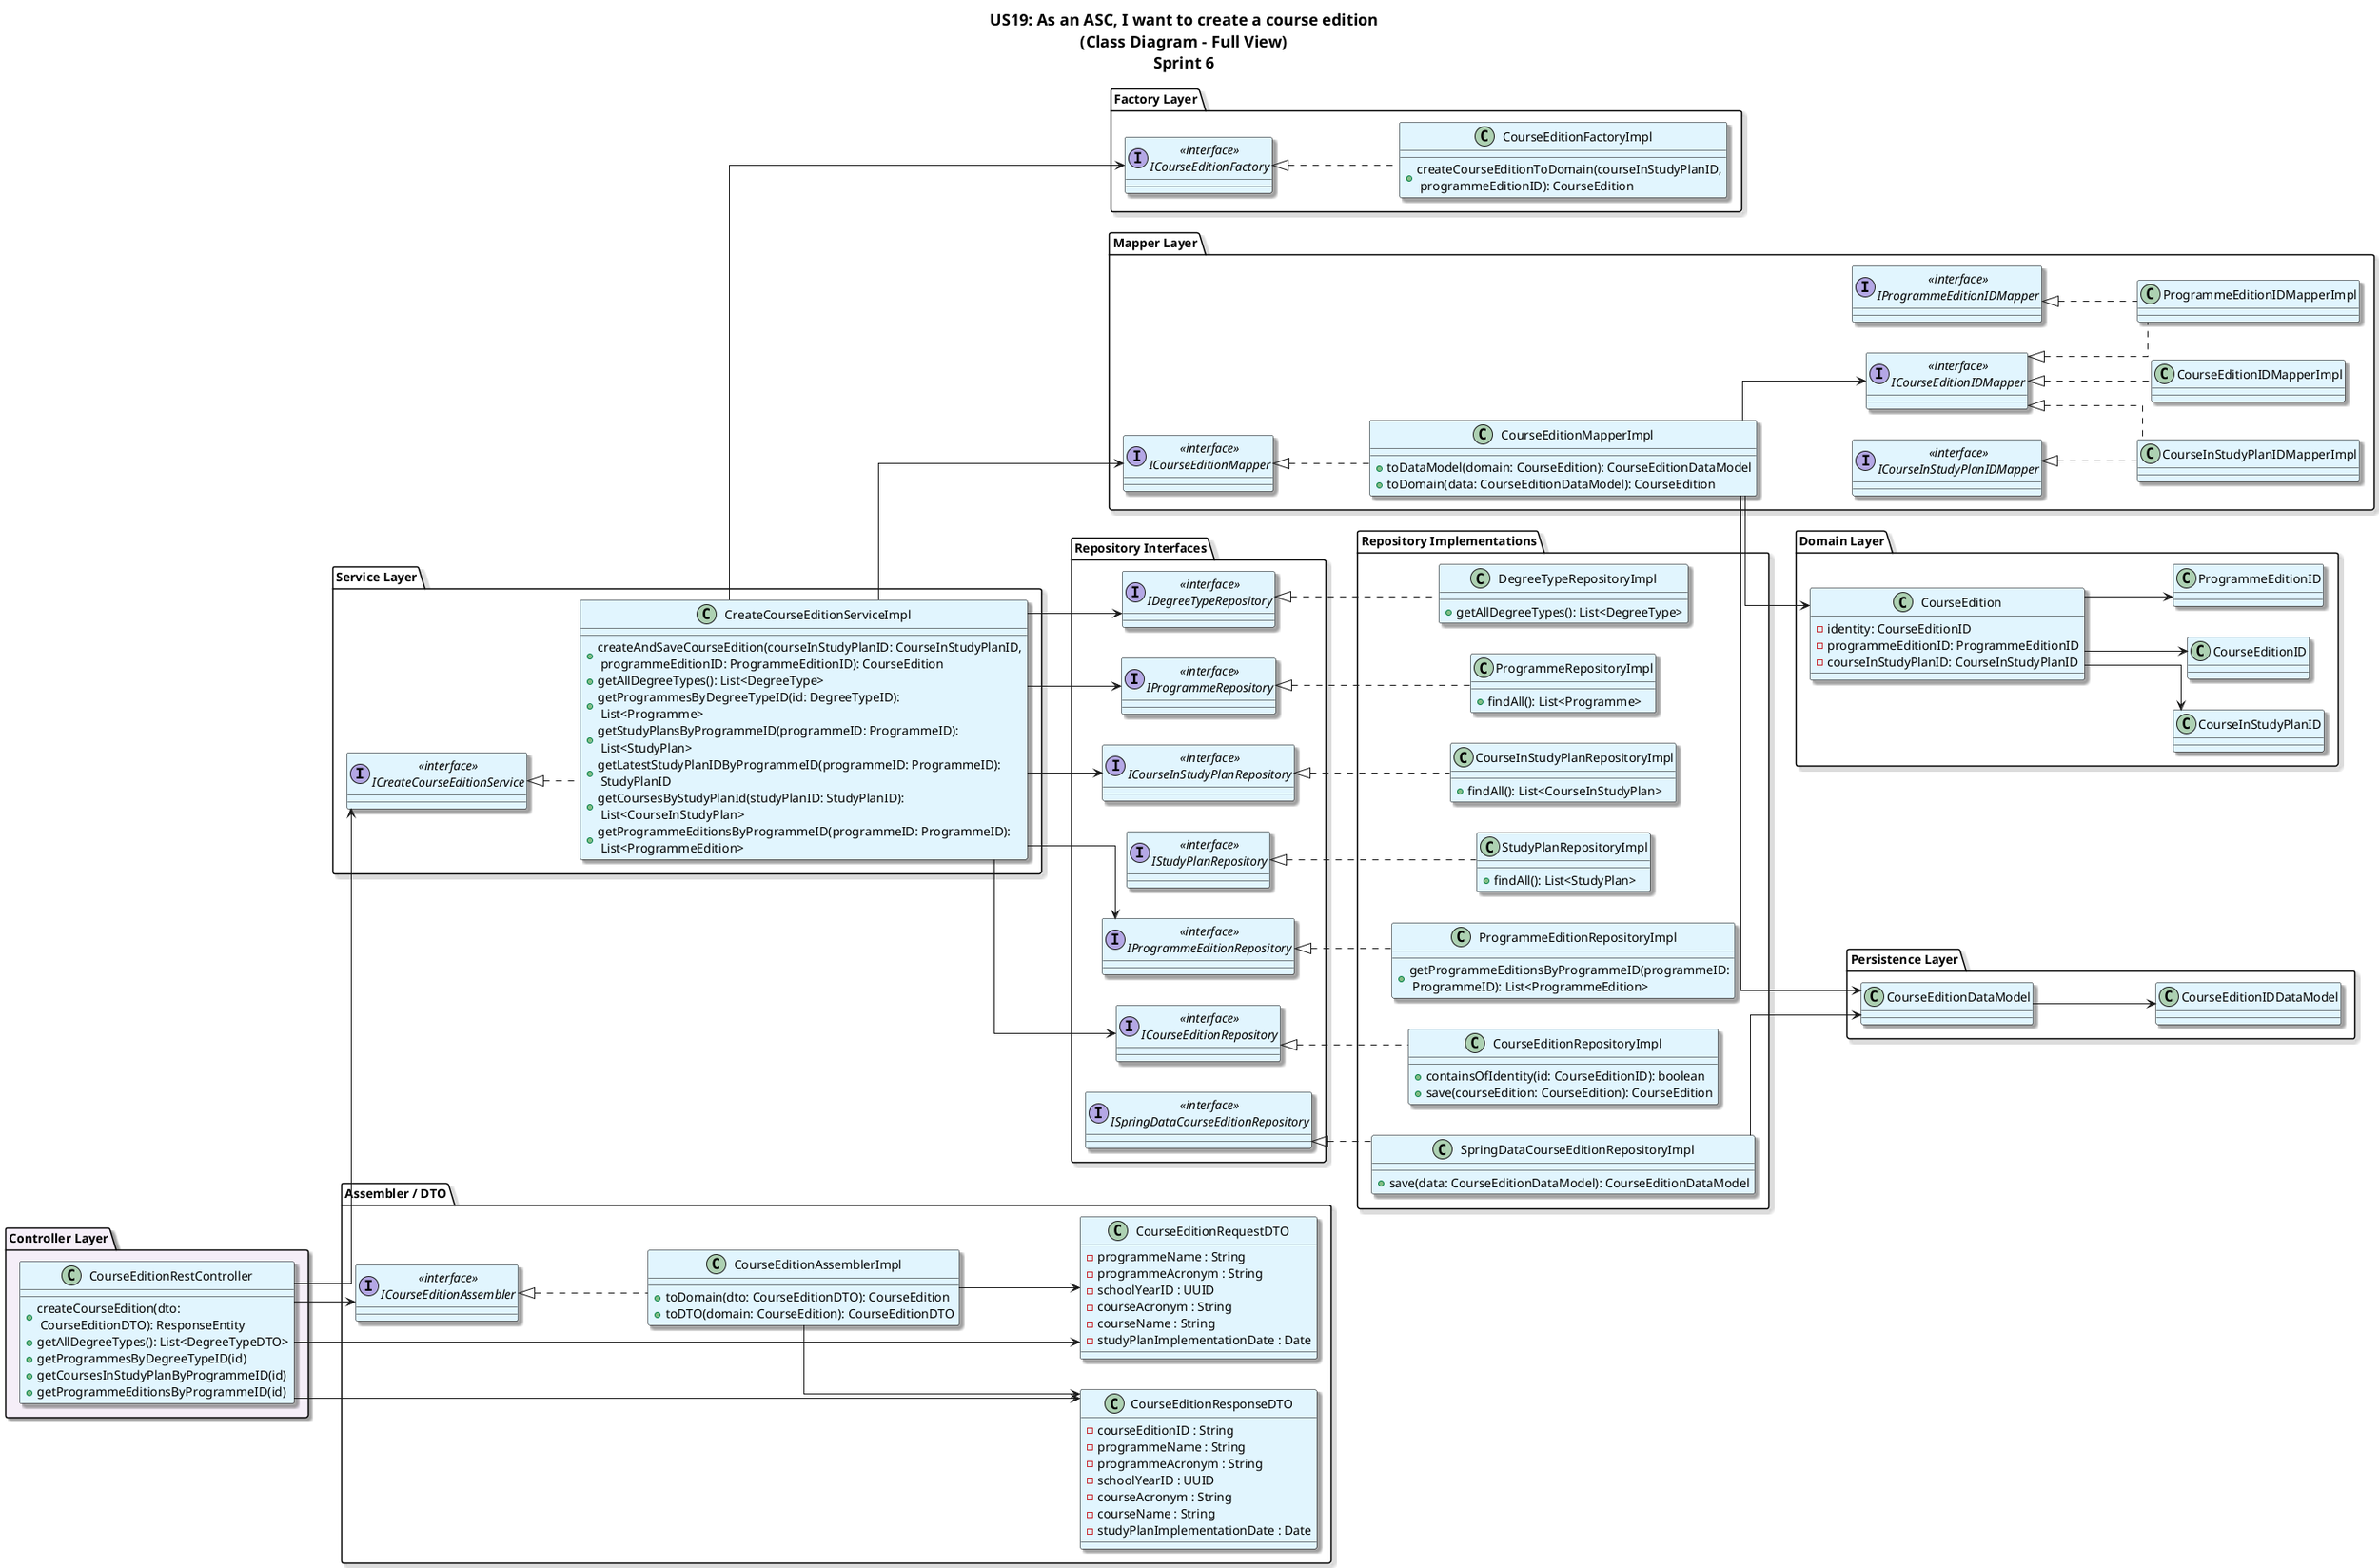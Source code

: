 @startuml
title: US19: As an ASC, I want to create a course edition\n(Class Diagram - Full View)\nSprint 6

' ========== SETTINGS ==========
skinparam classBackgroundColor #E1F5FE
skinparam titleFontSize 18
skinparam linetype ortho
skinparam LegendBackgroundColor white
skinparam LegendBorderColor white
skinparam classFontSize 14
skinparam shadowing true
skinparam rectangle {
  RoundCorner 20
}
skinparam classBorderColor Black
left to right direction

package "Controller Layer" #F5EEF8 {
  class CourseEditionRestController {
    +createCourseEdition(dto:\n CourseEditionDTO): ResponseEntity
    +getAllDegreeTypes(): List<DegreeTypeDTO>
    +getProgrammesByDegreeTypeID(id)
    +getCoursesInStudyPlanByProgrammeID(id)
    +getProgrammeEditionsByProgrammeID(id)
  }
}

package "Service Layer" {
  interface "<<interface>>\nICreateCourseEditionService" as ICreateCourseEditionService
  class CreateCourseEditionServiceImpl {
    +createAndSaveCourseEdition(courseInStudyPlanID: CourseInStudyPlanID,\n programmeEditionID: ProgrammeEditionID): CourseEdition
    +getAllDegreeTypes(): List<DegreeType>
    +getProgrammesByDegreeTypeID(id: DegreeTypeID):\n List<Programme>
    +getStudyPlansByProgrammeID(programmeID: ProgrammeID):\n List<StudyPlan>
    +getLatestStudyPlanIDByProgrammeID(programmeID: ProgrammeID):\n StudyPlanID
    +getCoursesByStudyPlanId(studyPlanID: StudyPlanID):\n List<CourseInStudyPlan>
    +getProgrammeEditionsByProgrammeID(programmeID: ProgrammeID):\n List<ProgrammeEdition>
  }
}

package "Assembler / DTO" {
  interface "<<interface>>\nICourseEditionAssembler" as ICourseEditionAssembler
  class CourseEditionAssemblerImpl {
    +toDomain(dto: CourseEditionDTO): CourseEdition
    +toDTO(domain: CourseEdition): CourseEditionDTO
  }

  class CourseEditionRequestDTO {
    - programmeName : String
    - programmeAcronym : String
    - schoolYearID : UUID
    - courseAcronym : String
    - courseName : String
    - studyPlanImplementationDate : Date
  }

  class CourseEditionResponseDTO {
    - courseEditionID : String
    - programmeName : String
    - programmeAcronym : String
    - schoolYearID : UUID
    - courseAcronym : String
    - courseName : String
    - studyPlanImplementationDate : Date
  }
}

package "Domain Layer" {
  class CourseEdition {
    -identity: CourseEditionID
    -programmeEditionID: ProgrammeEditionID
    -courseInStudyPlanID: CourseInStudyPlanID
  }

  class CourseEditionID
  class ProgrammeEditionID
  class CourseInStudyPlanID
}

package "Factory Layer" {
  interface "<<interface>>\nICourseEditionFactory" as ICourseEditionFactory
  class CourseEditionFactoryImpl {
    +createCourseEditionToDomain(courseInStudyPlanID,\n programmeEditionID): CourseEdition
  }
}

package "Mapper Layer" {
  interface "<<interface>>\nICourseEditionMapper" as ICourseEditionMapper
  class CourseEditionMapperImpl {
    +toDataModel(domain: CourseEdition): CourseEditionDataModel
    +toDomain(data: CourseEditionDataModel): CourseEdition
  }

  interface "<<interface>>\nICourseEditionIDMapper" as ICourseEditionIDMapper
  interface "<<interface>>\nIProgrammeEditionIDMapper" as IProgrammeEditionIDMapper
  interface "<<interface>>\nICourseInStudyPlanIDMapper" as ICourseInStudyPlanIDMapper

  class CourseEditionIDMapperImpl
  class ProgrammeEditionIDMapperImpl
  class CourseInStudyPlanIDMapperImpl
}

package "Persistence Layer" {
  class CourseEditionDataModel
  class CourseEditionIDDataModel
}

package "Repository Interfaces" {
  interface "<<interface>>\nICourseEditionRepository" as ICourseEditionRepository

  interface "<<interface>>\nIDegreeTypeRepository" as IDegreeTypeRepository

  interface "<<interface>>\nIProgrammeRepository" as IProgrammeRepository


  interface "<<interface>>\nIStudyPlanRepository" as IStudyPlanRepository

  interface "<<interface>>\nICourseInStudyPlanRepository" as ICourseInStudyPlanRepository

  interface "<<interface>>\nIProgrammeEditionRepository" as IProgrammeEditionRepository

  interface "<<interface>>\nISpringDataCourseEditionRepository" as ISpringDataCourseEditionRepository
  }

  package "Repository Implementations"{


  class CourseEditionRepositoryImpl {
    +containsOfIdentity(id: CourseEditionID): boolean
    +save(courseEdition: CourseEdition): CourseEdition
  }

  class DegreeTypeRepositoryImpl {
    +getAllDegreeTypes(): List<DegreeType>
  }

  class ProgrammeRepositoryImpl {
    +findAll(): List<Programme>
  }

  class StudyPlanRepositoryImpl {
    +findAll(): List<StudyPlan>
  }

  class CourseInStudyPlanRepositoryImpl {
    +findAll(): List<CourseInStudyPlan>
  }

  class ProgrammeEditionRepositoryImpl {
    +getProgrammeEditionsByProgrammeID(programmeID:\n ProgrammeID): List<ProgrammeEdition>
  }

  class SpringDataCourseEditionRepositoryImpl {
    +save(data: CourseEditionDataModel): CourseEditionDataModel
  }
}

' Relationships
CourseEditionRestController --> ICreateCourseEditionService
ICreateCourseEditionService <|.. CreateCourseEditionServiceImpl

CourseEditionRestController --> ICourseEditionAssembler
ICourseEditionAssembler <|.. CourseEditionAssemblerImpl

CreateCourseEditionServiceImpl --> ICourseEditionFactory
ICourseEditionFactory <|.. CourseEditionFactoryImpl

CreateCourseEditionServiceImpl --> ICourseEditionMapper
ICourseEditionMapper <|.. CourseEditionMapperImpl

CreateCourseEditionServiceImpl --> ICourseEditionRepository
ICourseEditionRepository <|.. CourseEditionRepositoryImpl

CreateCourseEditionServiceImpl --> IDegreeTypeRepository
IDegreeTypeRepository <|.. DegreeTypeRepositoryImpl

CreateCourseEditionServiceImpl --> IProgrammeRepository
IProgrammeRepository <|.. ProgrammeRepositoryImpl

CreateCourseEditionServiceImpl --> ICourseInStudyPlanRepository
ICourseInStudyPlanRepository <|.. CourseInStudyPlanRepositoryImpl

CreateCourseEditionServiceImpl --> IProgrammeEditionRepository
IProgrammeEditionRepository <|.. ProgrammeEditionRepositoryImpl
IStudyPlanRepository <|.. StudyPlanRepositoryImpl

CourseEditionMapperImpl --> ICourseEditionIDMapper
ICourseInStudyPlanIDMapper <|.. CourseInStudyPlanIDMapperImpl
IProgrammeEditionIDMapper <|.. ProgrammeEditionIDMapperImpl

ICourseEditionIDMapper <|.. CourseEditionIDMapperImpl

ICourseEditionIDMapper <|.. ProgrammeEditionIDMapperImpl

ICourseEditionIDMapper <|.. CourseInStudyPlanIDMapperImpl

CourseEditionMapperImpl --> CourseEditionDataModel
CourseEditionMapperImpl --> CourseEdition

CourseEdition --> CourseEditionID
CourseEdition --> ProgrammeEditionID
CourseEdition --> CourseInStudyPlanID
CourseEditionDataModel --> CourseEditionIDDataModel

SpringDataCourseEditionRepositoryImpl --> CourseEditionDataModel

ISpringDataCourseEditionRepository <|.. SpringDataCourseEditionRepositoryImpl

CourseEditionRestController --> CourseEditionRequestDTO
CourseEditionRestController --> CourseEditionResponseDTO
CourseEditionAssemblerImpl --> CourseEditionRequestDTO
CourseEditionAssemblerImpl --> CourseEditionResponseDTO

@enduml
